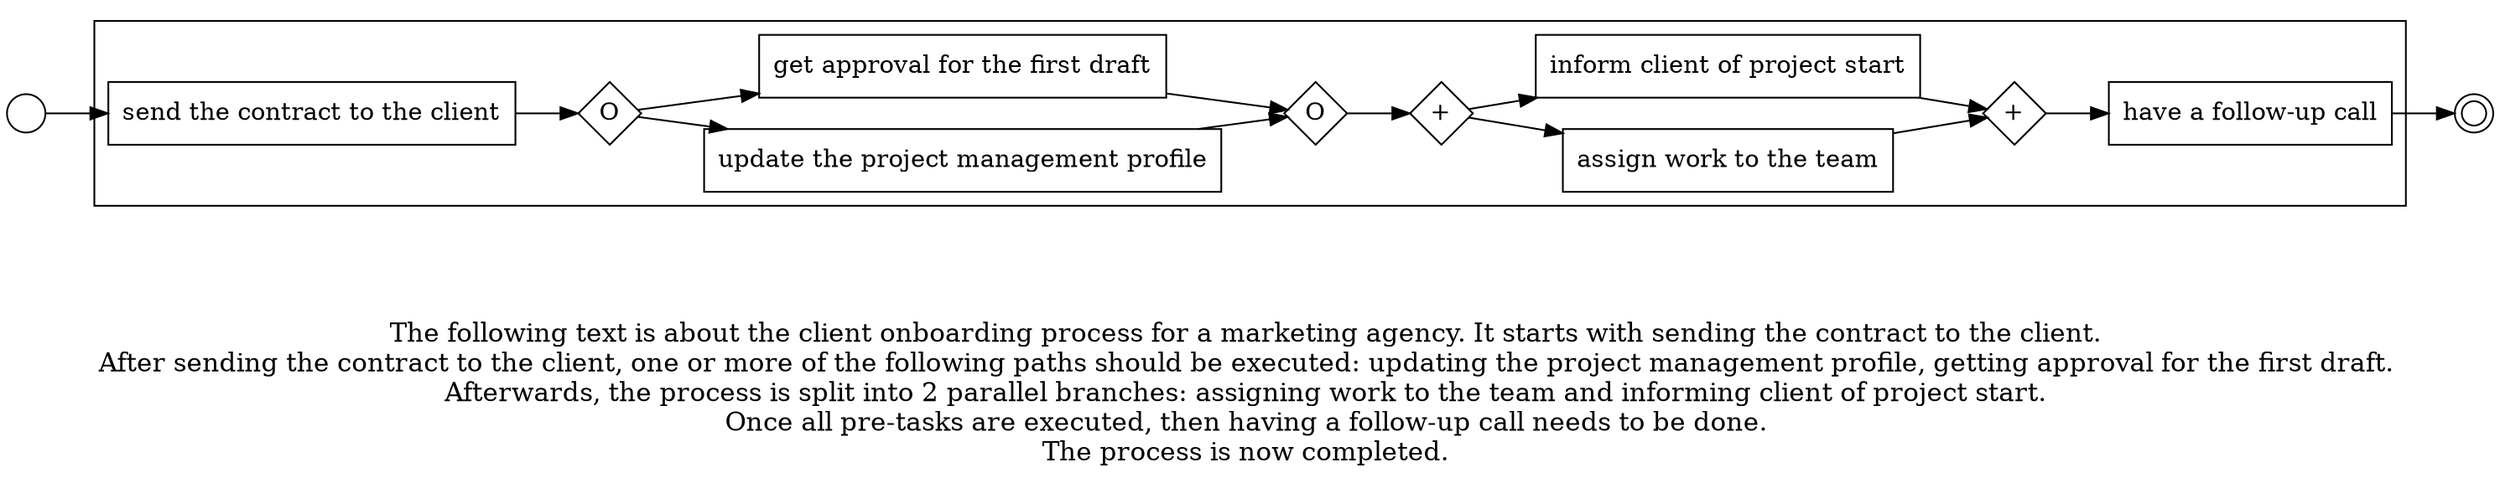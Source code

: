 digraph client_onboarding_process_for_a_marketing_agency_5 {
	graph [rankdir=LR]
	START_NODE [label="" shape=circle width=0.3]
	subgraph CLUSTER_0 {
		"send the contract to the client" [shape=box]
		"OR_SPLIT--2. Setting the agenda_FOO0" [label=O fixedsize=true shape=diamond width=0.5]
		"send the contract to the client" -> "OR_SPLIT--2. Setting the agenda_FOO0"
		"update the project management profile" [shape=box]
		"OR_SPLIT--2. Setting the agenda_FOO0" -> "update the project management profile"
		"get approval for the first draft" [shape=box]
		"OR_SPLIT--2. Setting the agenda_FOO0" -> "get approval for the first draft"
		"OR_JOIN--2. Setting the agenda_FOO0" [label=O fixedsize=true shape=diamond width=0.5]
		"update the project management profile" -> "OR_JOIN--2. Setting the agenda_FOO0"
		"get approval for the first draft" -> "OR_JOIN--2. Setting the agenda_FOO0"
		"AND_SPLIT--4. Project start_FNHZ" [label="+" fixedsize=true shape=diamond width=0.5]
		"OR_JOIN--2. Setting the agenda_FOO0" -> "AND_SPLIT--4. Project start_FNHZ"
		"assign work to the team" [shape=box]
		"AND_SPLIT--4. Project start_FNHZ" -> "assign work to the team"
		"inform client of project start" [shape=box]
		"AND_SPLIT--4. Project start_FNHZ" -> "inform client of project start"
		"AND_JOIN--4. Project start_FNHZ" [label="+" fixedsize=true shape=diamond width=0.5]
		"assign work to the team" -> "AND_JOIN--4. Project start_FNHZ"
		"inform client of project start" -> "AND_JOIN--4. Project start_FNHZ"
		"have a follow-up call" [shape=box]
		"AND_JOIN--4. Project start_FNHZ" -> "have a follow-up call"
	}
	START_NODE -> "send the contract to the client"
	END_NODE [label="" shape=doublecircle width=0.2]
	"have a follow-up call" -> END_NODE
	fontsize=15 label="\n\n
The following text is about the client onboarding process for a marketing agency. It starts with sending the contract to the client. 
After sending the contract to the client, one or more of the following paths should be executed: updating the project management profile, getting approval for the first draft. 
Afterwards, the process is split into 2 parallel branches: assigning work to the team and informing client of project start. 
Once all pre-tasks are executed, then having a follow-up call needs to be done. 
The process is now completed. 
"
}
